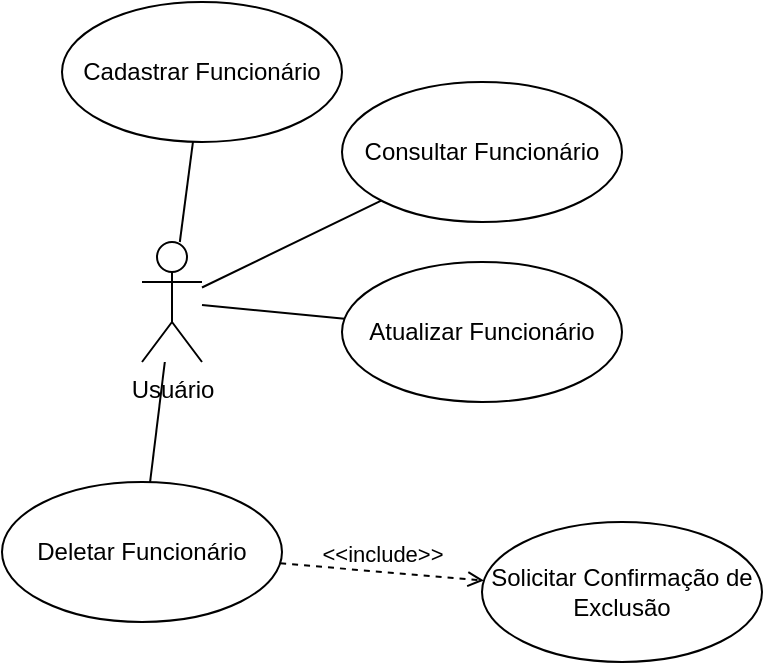 <mxfile version="24.8.3">
  <diagram name="Página-1" id="JV3_HV3Nm5c-wAhG-IEY">
    <mxGraphModel dx="1195" dy="650" grid="1" gridSize="10" guides="1" tooltips="1" connect="1" arrows="1" fold="1" page="1" pageScale="1" pageWidth="827" pageHeight="1169" math="0" shadow="0">
      <root>
        <mxCell id="0" />
        <mxCell id="1" parent="0" />
        <mxCell id="2JZBLCC3WLTf69ogi_Rz-1" value="Usuário" style="shape=umlActor;html=1;verticalLabelPosition=bottom;verticalAlign=top;align=center;" vertex="1" parent="1">
          <mxGeometry x="150" y="180" width="30" height="60" as="geometry" />
        </mxCell>
        <mxCell id="2JZBLCC3WLTf69ogi_Rz-11" style="rounded=0;orthogonalLoop=1;jettySize=auto;html=1;endArrow=none;endFill=0;" edge="1" parent="1" source="2JZBLCC3WLTf69ogi_Rz-3" target="2JZBLCC3WLTf69ogi_Rz-1">
          <mxGeometry relative="1" as="geometry" />
        </mxCell>
        <mxCell id="2JZBLCC3WLTf69ogi_Rz-3" value="Cadastrar Funcionário" style="ellipse;whiteSpace=wrap;html=1;" vertex="1" parent="1">
          <mxGeometry x="110" y="60" width="140" height="70" as="geometry" />
        </mxCell>
        <mxCell id="2JZBLCC3WLTf69ogi_Rz-10" style="rounded=0;orthogonalLoop=1;jettySize=auto;html=1;endArrow=none;endFill=0;" edge="1" parent="1" source="2JZBLCC3WLTf69ogi_Rz-4" target="2JZBLCC3WLTf69ogi_Rz-1">
          <mxGeometry relative="1" as="geometry" />
        </mxCell>
        <mxCell id="2JZBLCC3WLTf69ogi_Rz-4" value="Consultar&lt;span style=&quot;background-color: initial;&quot;&gt;&amp;nbsp;Funcionário&lt;/span&gt;" style="ellipse;whiteSpace=wrap;html=1;" vertex="1" parent="1">
          <mxGeometry x="250" y="100" width="140" height="70" as="geometry" />
        </mxCell>
        <mxCell id="2JZBLCC3WLTf69ogi_Rz-9" style="rounded=0;orthogonalLoop=1;jettySize=auto;html=1;endArrow=none;endFill=0;" edge="1" parent="1" source="2JZBLCC3WLTf69ogi_Rz-5" target="2JZBLCC3WLTf69ogi_Rz-1">
          <mxGeometry relative="1" as="geometry" />
        </mxCell>
        <mxCell id="2JZBLCC3WLTf69ogi_Rz-5" value="&lt;span style=&quot;background-color: initial;&quot;&gt;Atualizar Funcionário&lt;/span&gt;" style="ellipse;whiteSpace=wrap;html=1;" vertex="1" parent="1">
          <mxGeometry x="250" y="190" width="140" height="70" as="geometry" />
        </mxCell>
        <mxCell id="2JZBLCC3WLTf69ogi_Rz-8" style="rounded=0;orthogonalLoop=1;jettySize=auto;html=1;endArrow=none;endFill=0;" edge="1" parent="1" source="2JZBLCC3WLTf69ogi_Rz-6" target="2JZBLCC3WLTf69ogi_Rz-1">
          <mxGeometry relative="1" as="geometry" />
        </mxCell>
        <mxCell id="2JZBLCC3WLTf69ogi_Rz-6" value="&lt;span style=&quot;background-color: initial;&quot;&gt;Deletar Funcionário&lt;/span&gt;" style="ellipse;whiteSpace=wrap;html=1;" vertex="1" parent="1">
          <mxGeometry x="80" y="300" width="140" height="70" as="geometry" />
        </mxCell>
        <mxCell id="2JZBLCC3WLTf69ogi_Rz-7" value="&lt;span style=&quot;background-color: initial;&quot;&gt;Solicitar Confirmação de Exclusão&lt;/span&gt;" style="ellipse;whiteSpace=wrap;html=1;" vertex="1" parent="1">
          <mxGeometry x="320" y="320" width="140" height="70" as="geometry" />
        </mxCell>
        <mxCell id="2JZBLCC3WLTf69ogi_Rz-12" value="&amp;lt;&amp;lt;include&amp;gt;&amp;gt;" style="edgeStyle=none;html=1;endArrow=open;verticalAlign=bottom;dashed=1;labelBackgroundColor=none;rounded=0;" edge="1" parent="1" source="2JZBLCC3WLTf69ogi_Rz-6" target="2JZBLCC3WLTf69ogi_Rz-7">
          <mxGeometry width="160" relative="1" as="geometry">
            <mxPoint x="420" y="300" as="sourcePoint" />
            <mxPoint x="580" y="300" as="targetPoint" />
          </mxGeometry>
        </mxCell>
      </root>
    </mxGraphModel>
  </diagram>
</mxfile>
